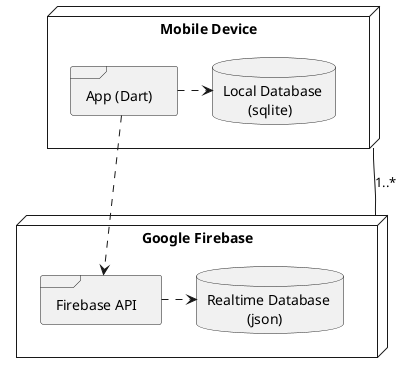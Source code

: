 !define PINGUPILLS [PinguPills]
!define PHONE [Phone]
!define FIREBASE [Firebase]

@startuml physical_architecture

node "Mobile Device" as device {
    frame "App (Dart)" as app
    database "Local Database \n       (sqlite)" as localDB
}

node "Google Firebase" as firebase {
    frame "Firebase API" as api
    database "Realtime Database \n           (json)" as firebaseDB
}

app .> localDB
api .> firebaseDB
device -- firebase: 1..*
app ..> api

@enduml

